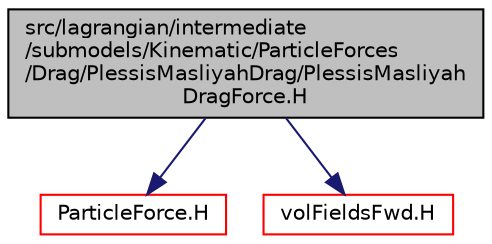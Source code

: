 digraph "src/lagrangian/intermediate/submodels/Kinematic/ParticleForces/Drag/PlessisMasliyahDrag/PlessisMasliyahDragForce.H"
{
  bgcolor="transparent";
  edge [fontname="Helvetica",fontsize="10",labelfontname="Helvetica",labelfontsize="10"];
  node [fontname="Helvetica",fontsize="10",shape=record];
  Node1 [label="src/lagrangian/intermediate\l/submodels/Kinematic/ParticleForces\l/Drag/PlessisMasliyahDrag/PlessisMasliyah\lDragForce.H",height=0.2,width=0.4,color="black", fillcolor="grey75", style="filled", fontcolor="black"];
  Node1 -> Node2 [color="midnightblue",fontsize="10",style="solid",fontname="Helvetica"];
  Node2 [label="ParticleForce.H",height=0.2,width=0.4,color="red",URL="$a06866.html"];
  Node1 -> Node3 [color="midnightblue",fontsize="10",style="solid",fontname="Helvetica"];
  Node3 [label="volFieldsFwd.H",height=0.2,width=0.4,color="red",URL="$a05771.html"];
}
